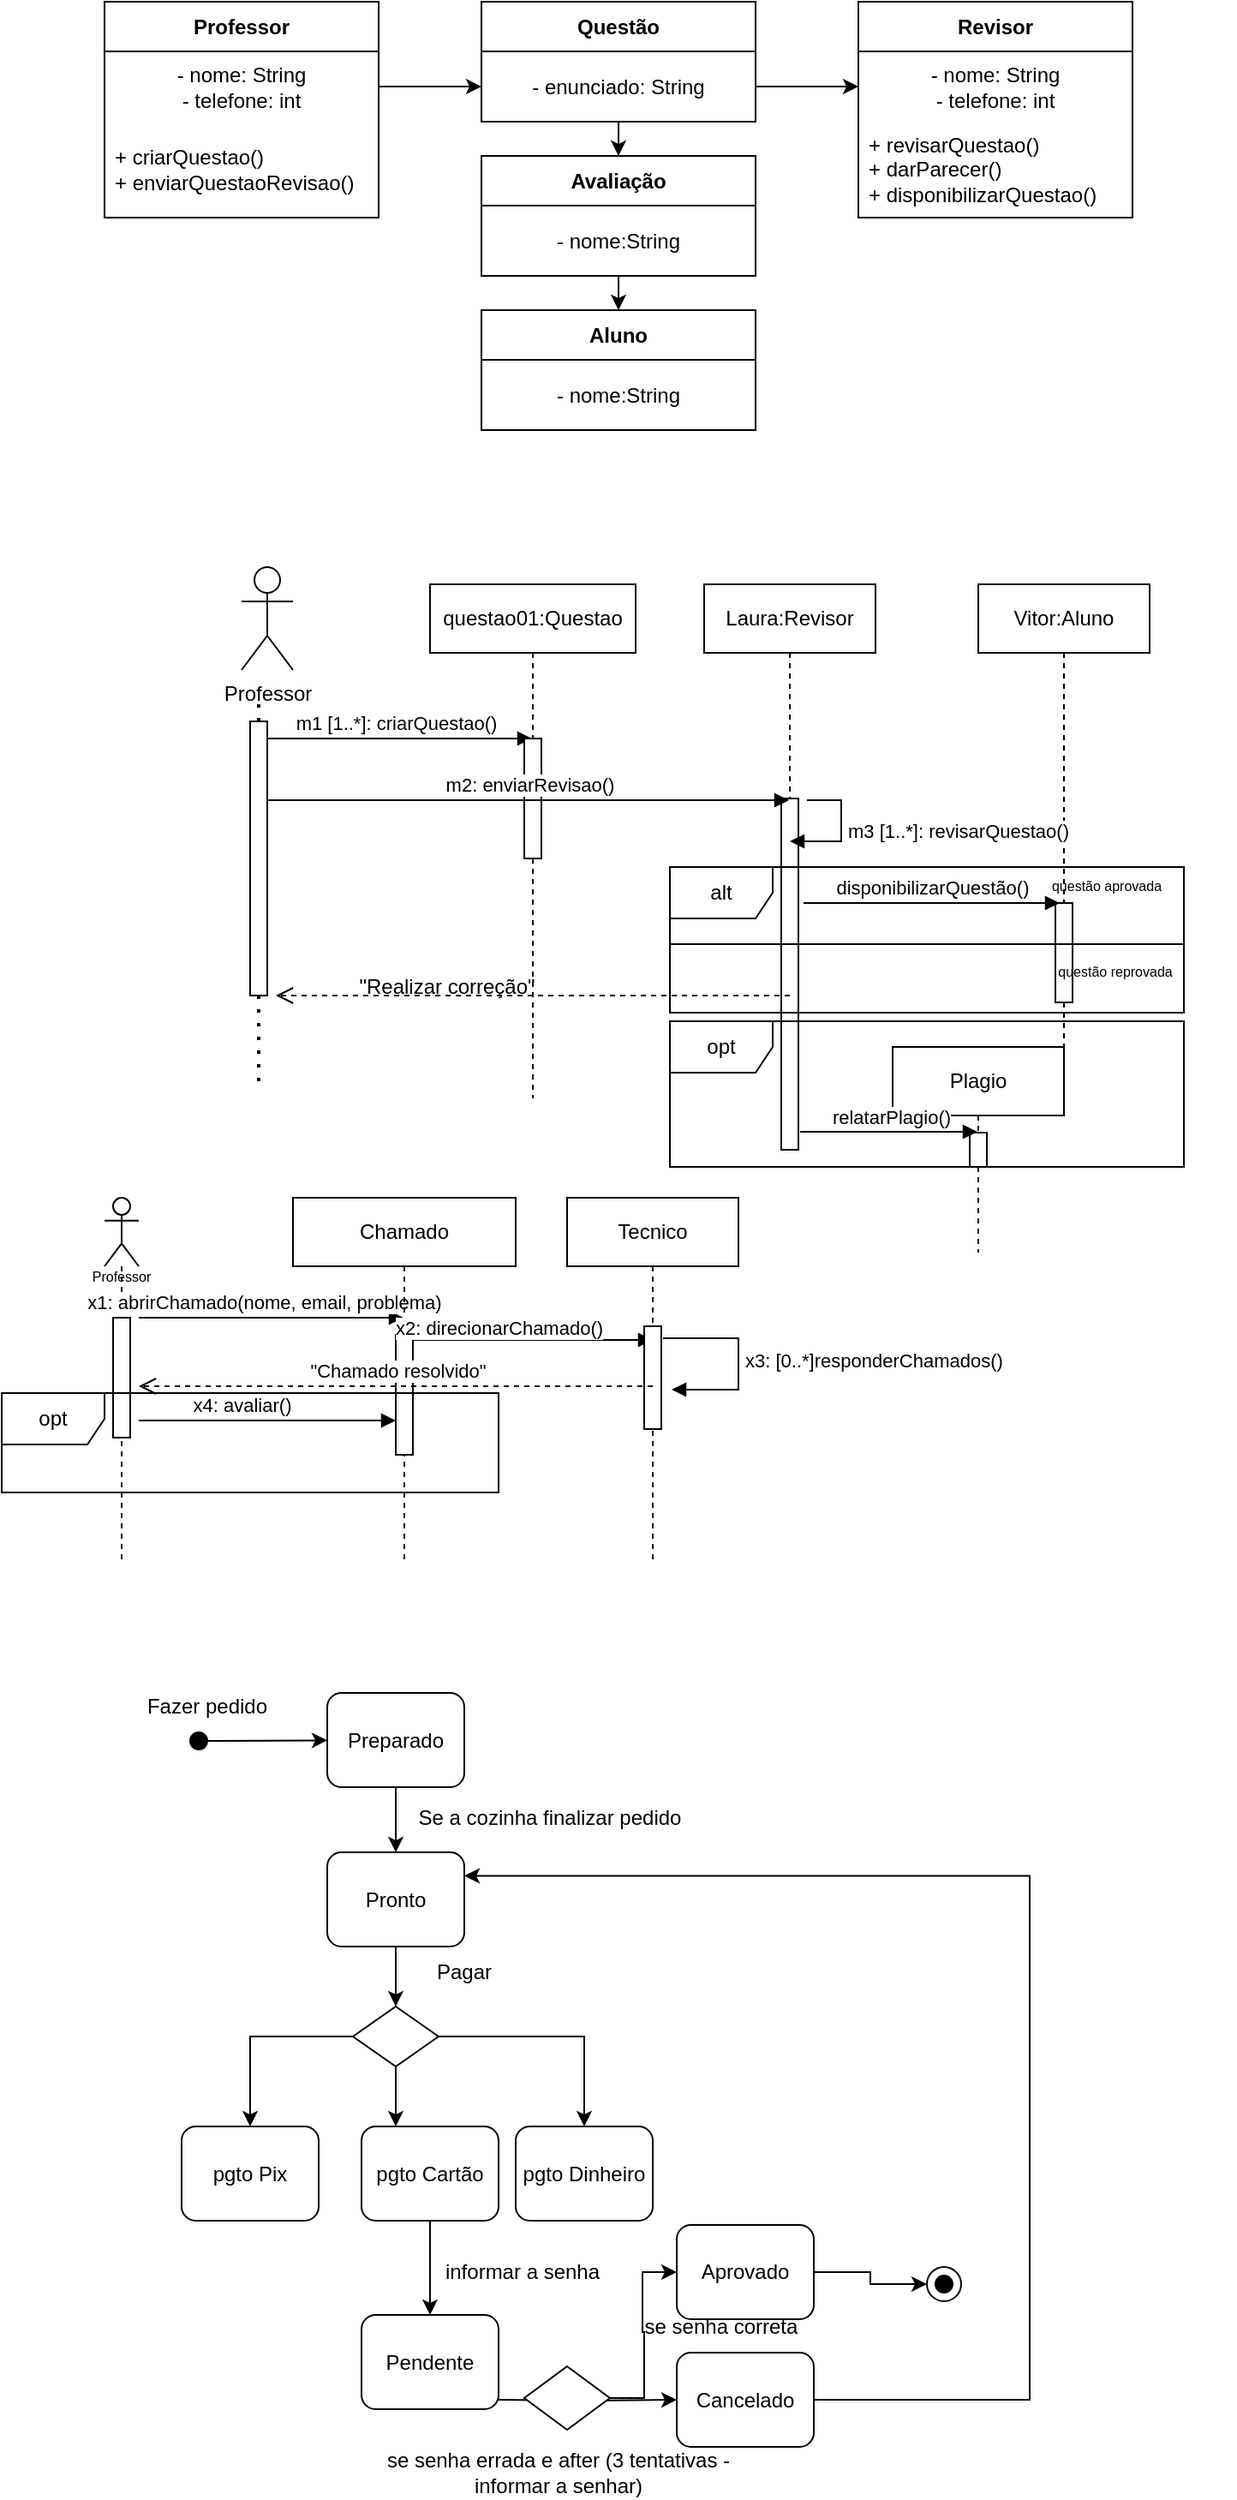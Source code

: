 <mxfile version="24.5.4" type="google">
  <diagram name="Page-1" id="ifAHWXZptBg4iVjsDY_t">
    <mxGraphModel grid="1" page="1" gridSize="10" guides="1" tooltips="1" connect="1" arrows="1" fold="1" pageScale="1" pageWidth="827" pageHeight="1169" math="0" shadow="0">
      <root>
        <mxCell id="0" />
        <mxCell id="1" parent="0" />
        <mxCell id="6pSKoHesfo0pVwmB52lb-1" value="Professor" style="shape=umlActor;verticalLabelPosition=bottom;verticalAlign=top;html=1;outlineConnect=0;" vertex="1" parent="1">
          <mxGeometry x="160" y="60" width="30" height="60" as="geometry" />
        </mxCell>
        <mxCell id="6pSKoHesfo0pVwmB52lb-2" value="m1 [1..*]: criarQuestao()" style="html=1;verticalAlign=bottom;endArrow=block;edgeStyle=elbowEdgeStyle;elbow=vertical;curved=0;rounded=0;" edge="1" parent="1" target="6pSKoHesfo0pVwmB52lb-9">
          <mxGeometry width="80" relative="1" as="geometry">
            <mxPoint x="170" y="160" as="sourcePoint" />
            <mxPoint x="290" y="160" as="targetPoint" />
          </mxGeometry>
        </mxCell>
        <mxCell id="6pSKoHesfo0pVwmB52lb-4" value="" style="endArrow=none;dashed=1;html=1;dashPattern=1 3;strokeWidth=2;rounded=0;" edge="1" parent="1" source="6pSKoHesfo0pVwmB52lb-6">
          <mxGeometry width="50" height="50" relative="1" as="geometry">
            <mxPoint x="170" y="320" as="sourcePoint" />
            <mxPoint x="170" y="140" as="targetPoint" />
          </mxGeometry>
        </mxCell>
        <mxCell id="6pSKoHesfo0pVwmB52lb-7" value="" style="endArrow=none;dashed=1;html=1;dashPattern=1 3;strokeWidth=2;rounded=0;" edge="1" parent="1" target="6pSKoHesfo0pVwmB52lb-6">
          <mxGeometry width="50" height="50" relative="1" as="geometry">
            <mxPoint x="170" y="360" as="sourcePoint" />
            <mxPoint x="170" y="140" as="targetPoint" />
          </mxGeometry>
        </mxCell>
        <mxCell id="6pSKoHesfo0pVwmB52lb-6" value="" style="html=1;points=[];perimeter=orthogonalPerimeter;outlineConnect=0;targetShapes=umlLifeline;portConstraint=eastwest;newEdgeStyle={&quot;edgeStyle&quot;:&quot;elbowEdgeStyle&quot;,&quot;elbow&quot;:&quot;vertical&quot;,&quot;curved&quot;:0,&quot;rounded&quot;:0};" vertex="1" parent="1">
          <mxGeometry x="165" y="150" width="10" height="160" as="geometry" />
        </mxCell>
        <mxCell id="6pSKoHesfo0pVwmB52lb-8" value="Laura:Revisor" style="shape=umlLifeline;perimeter=lifelinePerimeter;whiteSpace=wrap;html=1;container=1;dropTarget=0;collapsible=0;recursiveResize=0;outlineConnect=0;portConstraint=eastwest;newEdgeStyle={&quot;edgeStyle&quot;:&quot;elbowEdgeStyle&quot;,&quot;elbow&quot;:&quot;vertical&quot;,&quot;curved&quot;:0,&quot;rounded&quot;:0};" vertex="1" parent="1">
          <mxGeometry x="430" y="70" width="100" height="330" as="geometry" />
        </mxCell>
        <mxCell id="6pSKoHesfo0pVwmB52lb-11" value="" style="html=1;points=[];perimeter=orthogonalPerimeter;outlineConnect=0;targetShapes=umlLifeline;portConstraint=eastwest;newEdgeStyle={&quot;edgeStyle&quot;:&quot;elbowEdgeStyle&quot;,&quot;elbow&quot;:&quot;vertical&quot;,&quot;curved&quot;:0,&quot;rounded&quot;:0};" vertex="1" parent="6pSKoHesfo0pVwmB52lb-8">
          <mxGeometry x="45" y="125" width="10" height="205" as="geometry" />
        </mxCell>
        <mxCell id="6pSKoHesfo0pVwmB52lb-9" value="questao01:Questao" style="shape=umlLifeline;perimeter=lifelinePerimeter;whiteSpace=wrap;html=1;container=1;dropTarget=0;collapsible=0;recursiveResize=0;outlineConnect=0;portConstraint=eastwest;newEdgeStyle={&quot;edgeStyle&quot;:&quot;elbowEdgeStyle&quot;,&quot;elbow&quot;:&quot;vertical&quot;,&quot;curved&quot;:0,&quot;rounded&quot;:0};" vertex="1" parent="1">
          <mxGeometry x="270" y="70" width="120" height="300" as="geometry" />
        </mxCell>
        <mxCell id="6pSKoHesfo0pVwmB52lb-10" value="" style="html=1;points=[];perimeter=orthogonalPerimeter;outlineConnect=0;targetShapes=umlLifeline;portConstraint=eastwest;newEdgeStyle={&quot;edgeStyle&quot;:&quot;elbowEdgeStyle&quot;,&quot;elbow&quot;:&quot;vertical&quot;,&quot;curved&quot;:0,&quot;rounded&quot;:0};" vertex="1" parent="6pSKoHesfo0pVwmB52lb-9">
          <mxGeometry x="55" y="90" width="10" height="70" as="geometry" />
        </mxCell>
        <mxCell id="6pSKoHesfo0pVwmB52lb-5" value="m2: enviarRevisao()" style="html=1;verticalAlign=bottom;endArrow=block;edgeStyle=elbowEdgeStyle;elbow=vertical;curved=0;rounded=0;" edge="1" parent="1">
          <mxGeometry width="80" relative="1" as="geometry">
            <mxPoint x="175" y="196" as="sourcePoint" />
            <mxPoint x="479.5" y="196" as="targetPoint" />
          </mxGeometry>
        </mxCell>
        <mxCell id="6pSKoHesfo0pVwmB52lb-12" value="Vitor:Aluno" style="shape=umlLifeline;perimeter=lifelinePerimeter;whiteSpace=wrap;html=1;container=1;dropTarget=0;collapsible=0;recursiveResize=0;outlineConnect=0;portConstraint=eastwest;newEdgeStyle={&quot;edgeStyle&quot;:&quot;elbowEdgeStyle&quot;,&quot;elbow&quot;:&quot;vertical&quot;,&quot;curved&quot;:0,&quot;rounded&quot;:0};" vertex="1" parent="1">
          <mxGeometry x="590" y="70" width="100" height="300" as="geometry" />
        </mxCell>
        <mxCell id="6pSKoHesfo0pVwmB52lb-13" value="" style="html=1;points=[];perimeter=orthogonalPerimeter;outlineConnect=0;targetShapes=umlLifeline;portConstraint=eastwest;newEdgeStyle={&quot;edgeStyle&quot;:&quot;elbowEdgeStyle&quot;,&quot;elbow&quot;:&quot;vertical&quot;,&quot;curved&quot;:0,&quot;rounded&quot;:0};" vertex="1" parent="6pSKoHesfo0pVwmB52lb-12">
          <mxGeometry x="45" y="186" width="10" height="58" as="geometry" />
        </mxCell>
        <mxCell id="6pSKoHesfo0pVwmB52lb-14" value="disponibilizarQuestão()" style="html=1;verticalAlign=bottom;endArrow=block;edgeStyle=elbowEdgeStyle;elbow=vertical;curved=0;rounded=0;" edge="1" parent="1">
          <mxGeometry width="80" relative="1" as="geometry">
            <mxPoint x="488" y="256" as="sourcePoint" />
            <mxPoint x="637.5" y="256" as="targetPoint" />
            <Array as="points">
              <mxPoint x="568" y="256" />
            </Array>
          </mxGeometry>
        </mxCell>
        <mxCell id="6pSKoHesfo0pVwmB52lb-15" value="alt" style="shape=umlFrame;whiteSpace=wrap;html=1;pointerEvents=0;" vertex="1" parent="1">
          <mxGeometry x="410" y="235" width="300" height="85" as="geometry" />
        </mxCell>
        <mxCell id="6pSKoHesfo0pVwmB52lb-18" value="" style="endArrow=none;html=1;rounded=0;" edge="1" parent="1">
          <mxGeometry width="50" height="50" relative="1" as="geometry">
            <mxPoint x="410" y="280" as="sourcePoint" />
            <mxPoint x="710" y="280" as="targetPoint" />
          </mxGeometry>
        </mxCell>
        <mxCell id="6pSKoHesfo0pVwmB52lb-21" value="&lt;font style=&quot;font-size: 8px;&quot;&gt;questão aprovada&lt;/font&gt;" style="text;html=1;strokeColor=none;fillColor=none;align=center;verticalAlign=middle;whiteSpace=wrap;rounded=0;" vertex="1" parent="1">
          <mxGeometry x="600" y="230" width="130" height="30" as="geometry" />
        </mxCell>
        <mxCell id="6pSKoHesfo0pVwmB52lb-22" value="&lt;font style=&quot;font-size: 8px;&quot;&gt;questão reprovada&lt;/font&gt;" style="text;html=1;strokeColor=none;fillColor=none;align=center;verticalAlign=middle;whiteSpace=wrap;rounded=0;" vertex="1" parent="1">
          <mxGeometry x="600" y="280" width="140" height="30" as="geometry" />
        </mxCell>
        <mxCell id="6pSKoHesfo0pVwmB52lb-25" value="&quot;Realizar correção&quot;" style="text;html=1;strokeColor=none;fillColor=none;align=center;verticalAlign=middle;whiteSpace=wrap;rounded=0;" vertex="1" parent="1">
          <mxGeometry x="220" y="290" width="120" height="30" as="geometry" />
        </mxCell>
        <mxCell id="6pSKoHesfo0pVwmB52lb-27" value="" style="html=1;verticalAlign=bottom;endArrow=open;dashed=1;endSize=8;edgeStyle=elbowEdgeStyle;elbow=vertical;curved=0;rounded=0;" edge="1" parent="1">
          <mxGeometry relative="1" as="geometry">
            <mxPoint x="480" y="310" as="sourcePoint" />
            <mxPoint x="180" y="310" as="targetPoint" />
          </mxGeometry>
        </mxCell>
        <mxCell id="6pSKoHesfo0pVwmB52lb-33" value="m3 [1..*]: revisarQuestao()" style="html=1;align=left;spacingLeft=2;endArrow=block;rounded=0;edgeStyle=orthogonalEdgeStyle;curved=0;rounded=0;" edge="1" parent="1">
          <mxGeometry x="0.007" relative="1" as="geometry">
            <mxPoint x="490" y="196" as="sourcePoint" />
            <Array as="points">
              <mxPoint x="510" y="196" />
              <mxPoint x="510" y="220" />
              <mxPoint x="485" y="220" />
            </Array>
            <mxPoint x="480" y="220" as="targetPoint" />
            <mxPoint as="offset" />
          </mxGeometry>
        </mxCell>
        <mxCell id="6pSKoHesfo0pVwmB52lb-34" value="" style="shape=umlLifeline;perimeter=lifelinePerimeter;whiteSpace=wrap;html=1;container=1;dropTarget=0;collapsible=0;recursiveResize=0;outlineConnect=0;portConstraint=eastwest;newEdgeStyle={&quot;edgeStyle&quot;:&quot;elbowEdgeStyle&quot;,&quot;elbow&quot;:&quot;vertical&quot;,&quot;curved&quot;:0,&quot;rounded&quot;:0};participant=umlActor;" vertex="1" parent="1">
          <mxGeometry x="80" y="428" width="20" height="212" as="geometry" />
        </mxCell>
        <mxCell id="6pSKoHesfo0pVwmB52lb-43" value="" style="html=1;points=[];perimeter=orthogonalPerimeter;outlineConnect=0;targetShapes=umlLifeline;portConstraint=eastwest;newEdgeStyle={&quot;edgeStyle&quot;:&quot;elbowEdgeStyle&quot;,&quot;elbow&quot;:&quot;vertical&quot;,&quot;curved&quot;:0,&quot;rounded&quot;:0};" vertex="1" parent="6pSKoHesfo0pVwmB52lb-34">
          <mxGeometry x="5" y="70" width="10" height="70" as="geometry" />
        </mxCell>
        <mxCell id="6pSKoHesfo0pVwmB52lb-35" value="&lt;font style=&quot;font-size: 8px;&quot;&gt;Professor&lt;/font&gt;" style="text;html=1;strokeColor=none;fillColor=none;align=center;verticalAlign=middle;whiteSpace=wrap;rounded=0;" vertex="1" parent="1">
          <mxGeometry x="60" y="458" width="60" height="30" as="geometry" />
        </mxCell>
        <mxCell id="6pSKoHesfo0pVwmB52lb-36" value="x1: abrirChamado(nome, email, problema)" style="html=1;verticalAlign=bottom;endArrow=block;edgeStyle=elbowEdgeStyle;elbow=vertical;curved=0;rounded=0;" edge="1" parent="1" target="6pSKoHesfo0pVwmB52lb-37">
          <mxGeometry width="80" relative="1" as="geometry">
            <mxPoint x="110" y="498" as="sourcePoint" />
            <mxPoint x="240" y="498" as="targetPoint" />
            <Array as="points">
              <mxPoint x="100" y="498" />
            </Array>
          </mxGeometry>
        </mxCell>
        <mxCell id="6pSKoHesfo0pVwmB52lb-37" value="Chamado" style="shape=umlLifeline;perimeter=lifelinePerimeter;whiteSpace=wrap;html=1;container=1;dropTarget=0;collapsible=0;recursiveResize=0;outlineConnect=0;portConstraint=eastwest;newEdgeStyle={&quot;edgeStyle&quot;:&quot;elbowEdgeStyle&quot;,&quot;elbow&quot;:&quot;vertical&quot;,&quot;curved&quot;:0,&quot;rounded&quot;:0};" vertex="1" parent="1">
          <mxGeometry x="190" y="428" width="130" height="212" as="geometry" />
        </mxCell>
        <mxCell id="6pSKoHesfo0pVwmB52lb-38" value="" style="html=1;points=[];perimeter=orthogonalPerimeter;outlineConnect=0;targetShapes=umlLifeline;portConstraint=eastwest;newEdgeStyle={&quot;edgeStyle&quot;:&quot;elbowEdgeStyle&quot;,&quot;elbow&quot;:&quot;vertical&quot;,&quot;curved&quot;:0,&quot;rounded&quot;:0};" vertex="1" parent="6pSKoHesfo0pVwmB52lb-37">
          <mxGeometry x="60" y="80" width="10" height="70" as="geometry" />
        </mxCell>
        <mxCell id="6pSKoHesfo0pVwmB52lb-39" value="x2: direcionarChamado()" style="html=1;verticalAlign=bottom;endArrow=block;edgeStyle=elbowEdgeStyle;elbow=vertical;curved=0;rounded=0;" edge="1" parent="1">
          <mxGeometry x="-0.285" y="-2" width="80" relative="1" as="geometry">
            <mxPoint x="260" y="511" as="sourcePoint" />
            <mxPoint x="400" y="511" as="targetPoint" />
            <mxPoint as="offset" />
          </mxGeometry>
        </mxCell>
        <mxCell id="6pSKoHesfo0pVwmB52lb-40" value="Tecnico" style="shape=umlLifeline;perimeter=lifelinePerimeter;whiteSpace=wrap;html=1;container=1;dropTarget=0;collapsible=0;recursiveResize=0;outlineConnect=0;portConstraint=eastwest;newEdgeStyle={&quot;edgeStyle&quot;:&quot;elbowEdgeStyle&quot;,&quot;elbow&quot;:&quot;vertical&quot;,&quot;curved&quot;:0,&quot;rounded&quot;:0};" vertex="1" parent="1">
          <mxGeometry x="350" y="428" width="100" height="212" as="geometry" />
        </mxCell>
        <mxCell id="6pSKoHesfo0pVwmB52lb-41" value="" style="html=1;points=[];perimeter=orthogonalPerimeter;outlineConnect=0;targetShapes=umlLifeline;portConstraint=eastwest;newEdgeStyle={&quot;edgeStyle&quot;:&quot;elbowEdgeStyle&quot;,&quot;elbow&quot;:&quot;vertical&quot;,&quot;curved&quot;:0,&quot;rounded&quot;:0};" vertex="1" parent="6pSKoHesfo0pVwmB52lb-40">
          <mxGeometry x="45" y="75" width="10" height="60" as="geometry" />
        </mxCell>
        <mxCell id="6pSKoHesfo0pVwmB52lb-42" value="&quot;Chamado resolvido&quot;" style="html=1;verticalAlign=bottom;endArrow=open;dashed=1;endSize=8;edgeStyle=elbowEdgeStyle;elbow=vertical;curved=0;rounded=0;" edge="1" parent="1">
          <mxGeometry x="-0.002" relative="1" as="geometry">
            <mxPoint x="400" y="538" as="sourcePoint" />
            <mxPoint x="100" y="538" as="targetPoint" />
            <mxPoint as="offset" />
          </mxGeometry>
        </mxCell>
        <mxCell id="6pSKoHesfo0pVwmB52lb-45" value="x3: [0..*]responderChamados()" style="html=1;align=left;spacingLeft=2;endArrow=block;rounded=0;edgeStyle=orthogonalEdgeStyle;curved=0;rounded=0;" edge="1" parent="1">
          <mxGeometry relative="1" as="geometry">
            <mxPoint x="406" y="510" as="sourcePoint" />
            <Array as="points">
              <mxPoint x="450" y="510" />
              <mxPoint x="450" y="540" />
            </Array>
            <mxPoint x="411" y="540" as="targetPoint" />
          </mxGeometry>
        </mxCell>
        <mxCell id="6pSKoHesfo0pVwmB52lb-46" value="x4: avaliar()" style="html=1;verticalAlign=bottom;endArrow=block;edgeStyle=elbowEdgeStyle;elbow=vertical;curved=0;rounded=0;" edge="1" parent="1" target="6pSKoHesfo0pVwmB52lb-38">
          <mxGeometry width="80" relative="1" as="geometry">
            <mxPoint x="130" y="558" as="sourcePoint" />
            <mxPoint x="210" y="558" as="targetPoint" />
            <Array as="points">
              <mxPoint x="100" y="558" />
            </Array>
            <mxPoint as="offset" />
          </mxGeometry>
        </mxCell>
        <mxCell id="6pSKoHesfo0pVwmB52lb-47" value="Plagio" style="shape=umlLifeline;perimeter=lifelinePerimeter;whiteSpace=wrap;html=1;container=1;dropTarget=0;collapsible=0;recursiveResize=0;outlineConnect=0;portConstraint=eastwest;newEdgeStyle={&quot;edgeStyle&quot;:&quot;elbowEdgeStyle&quot;,&quot;elbow&quot;:&quot;vertical&quot;,&quot;curved&quot;:0,&quot;rounded&quot;:0};" vertex="1" parent="1">
          <mxGeometry x="540" y="340" width="100" height="120" as="geometry" />
        </mxCell>
        <mxCell id="6pSKoHesfo0pVwmB52lb-50" value="" style="html=1;points=[];perimeter=orthogonalPerimeter;outlineConnect=0;targetShapes=umlLifeline;portConstraint=eastwest;newEdgeStyle={&quot;edgeStyle&quot;:&quot;elbowEdgeStyle&quot;,&quot;elbow&quot;:&quot;vertical&quot;,&quot;curved&quot;:0,&quot;rounded&quot;:0};" vertex="1" parent="6pSKoHesfo0pVwmB52lb-47">
          <mxGeometry x="45" y="50" width="10" height="20" as="geometry" />
        </mxCell>
        <mxCell id="6pSKoHesfo0pVwmB52lb-49" value="relatarPlagio()" style="html=1;verticalAlign=bottom;endArrow=block;edgeStyle=elbowEdgeStyle;elbow=vertical;curved=0;rounded=0;" edge="1" parent="1" target="6pSKoHesfo0pVwmB52lb-47">
          <mxGeometry x="0.012" width="80" relative="1" as="geometry">
            <mxPoint x="486" y="389.5" as="sourcePoint" />
            <mxPoint x="566" y="389.5" as="targetPoint" />
            <mxPoint as="offset" />
          </mxGeometry>
        </mxCell>
        <mxCell id="uXQAWXBY9sZFCo0DTRib-1" value="opt" style="shape=umlFrame;whiteSpace=wrap;html=1;pointerEvents=0;" vertex="1" parent="1">
          <mxGeometry x="410" y="325" width="300" height="85" as="geometry" />
        </mxCell>
        <mxCell id="uXQAWXBY9sZFCo0DTRib-2" value="opt" style="shape=umlFrame;whiteSpace=wrap;html=1;pointerEvents=0;" vertex="1" parent="1">
          <mxGeometry x="20" y="542" width="290" height="58" as="geometry" />
        </mxCell>
        <mxCell id="gjUyGhfA4rE1R5JpT3TX-1" value="Professor" style="swimlane;fontStyle=1;align=center;verticalAlign=middle;childLayout=stackLayout;horizontal=1;startSize=29;horizontalStack=0;resizeParent=1;resizeParentMax=0;resizeLast=0;collapsible=0;marginBottom=0;html=1;whiteSpace=wrap;" vertex="1" parent="1">
          <mxGeometry x="80" y="-270" width="160" height="126" as="geometry" />
        </mxCell>
        <mxCell id="gjUyGhfA4rE1R5JpT3TX-2" value="- nome: String&lt;br&gt;- telefone: int" style="text;html=1;strokeColor=none;fillColor=none;align=center;verticalAlign=middle;spacingLeft=4;spacingRight=4;overflow=hidden;rotatable=0;points=[[0,0.5],[1,0.5]];portConstraint=eastwest;whiteSpace=wrap;" vertex="1" parent="gjUyGhfA4rE1R5JpT3TX-1">
          <mxGeometry y="29" width="160" height="41" as="geometry" />
        </mxCell>
        <mxCell id="gjUyGhfA4rE1R5JpT3TX-3" value="+ criarQuestao()&lt;br&gt;+ enviarQuestaoRevisao()" style="text;html=1;strokeColor=none;fillColor=none;align=left;verticalAlign=middle;spacingLeft=4;spacingRight=4;overflow=hidden;rotatable=0;points=[[0,0.5],[1,0.5]];portConstraint=eastwest;whiteSpace=wrap;" vertex="1" parent="gjUyGhfA4rE1R5JpT3TX-1">
          <mxGeometry y="70" width="160" height="56" as="geometry" />
        </mxCell>
        <mxCell id="gjUyGhfA4rE1R5JpT3TX-17" style="edgeStyle=orthogonalEdgeStyle;rounded=0;orthogonalLoop=1;jettySize=auto;html=1;entryX=0.5;entryY=0;entryDx=0;entryDy=0;" edge="1" parent="1" source="gjUyGhfA4rE1R5JpT3TX-4" target="gjUyGhfA4rE1R5JpT3TX-14">
          <mxGeometry relative="1" as="geometry" />
        </mxCell>
        <mxCell id="gjUyGhfA4rE1R5JpT3TX-4" value="Questão" style="swimlane;fontStyle=1;align=center;verticalAlign=middle;childLayout=stackLayout;horizontal=1;startSize=29;horizontalStack=0;resizeParent=1;resizeParentMax=0;resizeLast=0;collapsible=0;marginBottom=0;html=1;whiteSpace=wrap;" vertex="1" parent="1">
          <mxGeometry x="300" y="-270" width="160" height="70" as="geometry" />
        </mxCell>
        <mxCell id="gjUyGhfA4rE1R5JpT3TX-5" value="- enunciado: String" style="text;html=1;strokeColor=none;fillColor=none;align=center;verticalAlign=middle;spacingLeft=4;spacingRight=4;overflow=hidden;rotatable=0;points=[[0,0.5],[1,0.5]];portConstraint=eastwest;whiteSpace=wrap;" vertex="1" parent="gjUyGhfA4rE1R5JpT3TX-4">
          <mxGeometry y="29" width="160" height="41" as="geometry" />
        </mxCell>
        <mxCell id="gjUyGhfA4rE1R5JpT3TX-7" style="edgeStyle=orthogonalEdgeStyle;rounded=0;orthogonalLoop=1;jettySize=auto;html=1;entryX=0;entryY=0.5;entryDx=0;entryDy=0;" edge="1" parent="1" source="gjUyGhfA4rE1R5JpT3TX-2" target="gjUyGhfA4rE1R5JpT3TX-5">
          <mxGeometry relative="1" as="geometry" />
        </mxCell>
        <mxCell id="gjUyGhfA4rE1R5JpT3TX-8" value="Revisor" style="swimlane;fontStyle=1;align=center;verticalAlign=middle;childLayout=stackLayout;horizontal=1;startSize=29;horizontalStack=0;resizeParent=1;resizeParentMax=0;resizeLast=0;collapsible=0;marginBottom=0;html=1;whiteSpace=wrap;" vertex="1" parent="1">
          <mxGeometry x="520" y="-270" width="160" height="126" as="geometry" />
        </mxCell>
        <mxCell id="gjUyGhfA4rE1R5JpT3TX-9" value="- nome: String&lt;br&gt;- telefone: int" style="text;html=1;strokeColor=none;fillColor=none;align=center;verticalAlign=middle;spacingLeft=4;spacingRight=4;overflow=hidden;rotatable=0;points=[[0,0.5],[1,0.5]];portConstraint=eastwest;whiteSpace=wrap;" vertex="1" parent="gjUyGhfA4rE1R5JpT3TX-8">
          <mxGeometry y="29" width="160" height="41" as="geometry" />
        </mxCell>
        <mxCell id="gjUyGhfA4rE1R5JpT3TX-10" value="+ revisarQuestao()&lt;br&gt;+ darParecer()&lt;br&gt;+ disponibilizarQuestao()" style="text;html=1;strokeColor=none;fillColor=none;align=left;verticalAlign=middle;spacingLeft=4;spacingRight=4;overflow=hidden;rotatable=0;points=[[0,0.5],[1,0.5]];portConstraint=eastwest;whiteSpace=wrap;" vertex="1" parent="gjUyGhfA4rE1R5JpT3TX-8">
          <mxGeometry y="70" width="160" height="56" as="geometry" />
        </mxCell>
        <mxCell id="gjUyGhfA4rE1R5JpT3TX-11" style="edgeStyle=orthogonalEdgeStyle;rounded=0;orthogonalLoop=1;jettySize=auto;html=1;entryX=0;entryY=0.5;entryDx=0;entryDy=0;" edge="1" parent="1" source="gjUyGhfA4rE1R5JpT3TX-5" target="gjUyGhfA4rE1R5JpT3TX-9">
          <mxGeometry relative="1" as="geometry" />
        </mxCell>
        <mxCell id="gjUyGhfA4rE1R5JpT3TX-12" value="Aluno" style="swimlane;fontStyle=1;align=center;verticalAlign=middle;childLayout=stackLayout;horizontal=1;startSize=29;horizontalStack=0;resizeParent=1;resizeParentMax=0;resizeLast=0;collapsible=0;marginBottom=0;html=1;whiteSpace=wrap;" vertex="1" parent="1">
          <mxGeometry x="300" y="-90" width="160" height="70" as="geometry" />
        </mxCell>
        <mxCell id="gjUyGhfA4rE1R5JpT3TX-13" value="- nome:String" style="text;html=1;strokeColor=none;fillColor=none;align=center;verticalAlign=middle;spacingLeft=4;spacingRight=4;overflow=hidden;rotatable=0;points=[[0,0.5],[1,0.5]];portConstraint=eastwest;whiteSpace=wrap;" vertex="1" parent="gjUyGhfA4rE1R5JpT3TX-12">
          <mxGeometry y="29" width="160" height="41" as="geometry" />
        </mxCell>
        <mxCell id="gjUyGhfA4rE1R5JpT3TX-16" style="edgeStyle=orthogonalEdgeStyle;rounded=0;orthogonalLoop=1;jettySize=auto;html=1;entryX=0.5;entryY=0;entryDx=0;entryDy=0;" edge="1" parent="1" source="gjUyGhfA4rE1R5JpT3TX-14" target="gjUyGhfA4rE1R5JpT3TX-12">
          <mxGeometry relative="1" as="geometry" />
        </mxCell>
        <mxCell id="gjUyGhfA4rE1R5JpT3TX-14" value="Avaliação" style="swimlane;fontStyle=1;align=center;verticalAlign=middle;childLayout=stackLayout;horizontal=1;startSize=29;horizontalStack=0;resizeParent=1;resizeParentMax=0;resizeLast=0;collapsible=0;marginBottom=0;html=1;whiteSpace=wrap;" vertex="1" parent="1">
          <mxGeometry x="300" y="-180" width="160" height="70" as="geometry" />
        </mxCell>
        <mxCell id="gjUyGhfA4rE1R5JpT3TX-15" value="- nome:String" style="text;html=1;strokeColor=none;fillColor=none;align=center;verticalAlign=middle;spacingLeft=4;spacingRight=4;overflow=hidden;rotatable=0;points=[[0,0.5],[1,0.5]];portConstraint=eastwest;whiteSpace=wrap;" vertex="1" parent="gjUyGhfA4rE1R5JpT3TX-14">
          <mxGeometry y="29" width="160" height="41" as="geometry" />
        </mxCell>
        <mxCell id="qd8vkUIh7FAaJQO1GOL7-1" value="" style="ellipse;whiteSpace=wrap;html=1;fillColor=#000000;" vertex="1" parent="1">
          <mxGeometry x="130" y="740" width="10" height="10" as="geometry" />
        </mxCell>
        <mxCell id="qd8vkUIh7FAaJQO1GOL7-9" style="edgeStyle=orthogonalEdgeStyle;rounded=0;orthogonalLoop=1;jettySize=auto;html=1;entryX=0.5;entryY=0;entryDx=0;entryDy=0;" edge="1" parent="1" source="qd8vkUIh7FAaJQO1GOL7-4" target="qd8vkUIh7FAaJQO1GOL7-8">
          <mxGeometry relative="1" as="geometry" />
        </mxCell>
        <mxCell id="qd8vkUIh7FAaJQO1GOL7-4" value="Preparado" style="rounded=1;whiteSpace=wrap;html=1;" vertex="1" parent="1">
          <mxGeometry x="210" y="717" width="80" height="55" as="geometry" />
        </mxCell>
        <mxCell id="qd8vkUIh7FAaJQO1GOL7-5" value="" style="endArrow=classic;html=1;rounded=0;exitX=1;exitY=0.5;exitDx=0;exitDy=0;" edge="1" parent="1" source="qd8vkUIh7FAaJQO1GOL7-1" target="qd8vkUIh7FAaJQO1GOL7-4">
          <mxGeometry width="50" height="50" relative="1" as="geometry">
            <mxPoint x="380" y="870" as="sourcePoint" />
            <mxPoint x="430" y="820" as="targetPoint" />
          </mxGeometry>
        </mxCell>
        <mxCell id="qd8vkUIh7FAaJQO1GOL7-6" value="Fazer pedido" style="text;html=1;align=center;verticalAlign=middle;whiteSpace=wrap;rounded=0;" vertex="1" parent="1">
          <mxGeometry x="80" y="710" width="120" height="30" as="geometry" />
        </mxCell>
        <mxCell id="qd8vkUIh7FAaJQO1GOL7-12" style="edgeStyle=orthogonalEdgeStyle;rounded=0;orthogonalLoop=1;jettySize=auto;html=1;entryX=0.5;entryY=0;entryDx=0;entryDy=0;" edge="1" parent="1" source="qd8vkUIh7FAaJQO1GOL7-8">
          <mxGeometry relative="1" as="geometry">
            <mxPoint x="250" y="900" as="targetPoint" />
          </mxGeometry>
        </mxCell>
        <mxCell id="qd8vkUIh7FAaJQO1GOL7-8" value="Pronto" style="rounded=1;whiteSpace=wrap;html=1;" vertex="1" parent="1">
          <mxGeometry x="210" y="810" width="80" height="55" as="geometry" />
        </mxCell>
        <mxCell id="qd8vkUIh7FAaJQO1GOL7-10" value="Se a cozinha finalizar pedido" style="text;html=1;align=center;verticalAlign=middle;whiteSpace=wrap;rounded=0;" vertex="1" parent="1">
          <mxGeometry x="250" y="775" width="180" height="30" as="geometry" />
        </mxCell>
        <mxCell id="qd8vkUIh7FAaJQO1GOL7-14" value="Pagar" style="text;html=1;align=center;verticalAlign=middle;whiteSpace=wrap;rounded=0;" vertex="1" parent="1">
          <mxGeometry x="200" y="865" width="180" height="30" as="geometry" />
        </mxCell>
        <mxCell id="qd8vkUIh7FAaJQO1GOL7-19" style="edgeStyle=orthogonalEdgeStyle;rounded=0;orthogonalLoop=1;jettySize=auto;html=1;entryX=0.5;entryY=0;entryDx=0;entryDy=0;" edge="1" parent="1" source="qd8vkUIh7FAaJQO1GOL7-15" target="qd8vkUIh7FAaJQO1GOL7-16">
          <mxGeometry relative="1" as="geometry" />
        </mxCell>
        <mxCell id="qd8vkUIh7FAaJQO1GOL7-20" style="edgeStyle=orthogonalEdgeStyle;rounded=0;orthogonalLoop=1;jettySize=auto;html=1;entryX=0.25;entryY=0;entryDx=0;entryDy=0;" edge="1" parent="1" source="qd8vkUIh7FAaJQO1GOL7-15" target="qd8vkUIh7FAaJQO1GOL7-17">
          <mxGeometry relative="1" as="geometry" />
        </mxCell>
        <mxCell id="qd8vkUIh7FAaJQO1GOL7-21" style="edgeStyle=orthogonalEdgeStyle;rounded=0;orthogonalLoop=1;jettySize=auto;html=1;entryX=0.5;entryY=0;entryDx=0;entryDy=0;" edge="1" parent="1" source="qd8vkUIh7FAaJQO1GOL7-15" target="qd8vkUIh7FAaJQO1GOL7-18">
          <mxGeometry relative="1" as="geometry" />
        </mxCell>
        <mxCell id="qd8vkUIh7FAaJQO1GOL7-15" value="" style="rhombus;whiteSpace=wrap;html=1;" vertex="1" parent="1">
          <mxGeometry x="225" y="900" width="50" height="35" as="geometry" />
        </mxCell>
        <mxCell id="qd8vkUIh7FAaJQO1GOL7-16" value="pgto Pix" style="rounded=1;whiteSpace=wrap;html=1;" vertex="1" parent="1">
          <mxGeometry x="125" y="970" width="80" height="55" as="geometry" />
        </mxCell>
        <mxCell id="qd8vkUIh7FAaJQO1GOL7-24" style="edgeStyle=orthogonalEdgeStyle;rounded=0;orthogonalLoop=1;jettySize=auto;html=1;entryX=0.5;entryY=0;entryDx=0;entryDy=0;" edge="1" parent="1" source="qd8vkUIh7FAaJQO1GOL7-17" target="qd8vkUIh7FAaJQO1GOL7-23">
          <mxGeometry relative="1" as="geometry" />
        </mxCell>
        <mxCell id="qd8vkUIh7FAaJQO1GOL7-17" value="pgto Cartão" style="rounded=1;whiteSpace=wrap;html=1;" vertex="1" parent="1">
          <mxGeometry x="230" y="970" width="80" height="55" as="geometry" />
        </mxCell>
        <mxCell id="qd8vkUIh7FAaJQO1GOL7-18" value="pgto Dinheiro" style="rounded=1;whiteSpace=wrap;html=1;" vertex="1" parent="1">
          <mxGeometry x="320" y="970" width="80" height="55" as="geometry" />
        </mxCell>
        <mxCell id="qd8vkUIh7FAaJQO1GOL7-27" style="edgeStyle=orthogonalEdgeStyle;rounded=0;orthogonalLoop=1;jettySize=auto;html=1;entryX=0;entryY=0.5;entryDx=0;entryDy=0;" edge="1" parent="1" target="qd8vkUIh7FAaJQO1GOL7-26">
          <mxGeometry relative="1" as="geometry">
            <mxPoint x="310" y="1129.5" as="sourcePoint" />
          </mxGeometry>
        </mxCell>
        <mxCell id="qd8vkUIh7FAaJQO1GOL7-23" value="Pendente" style="rounded=1;whiteSpace=wrap;html=1;" vertex="1" parent="1">
          <mxGeometry x="230" y="1080" width="80" height="55" as="geometry" />
        </mxCell>
        <mxCell id="qd8vkUIh7FAaJQO1GOL7-25" value="informar a senha" style="text;html=1;align=center;verticalAlign=middle;whiteSpace=wrap;rounded=0;" vertex="1" parent="1">
          <mxGeometry x="234" y="1040" width="180" height="30" as="geometry" />
        </mxCell>
        <mxCell id="qd8vkUIh7FAaJQO1GOL7-36" style="edgeStyle=orthogonalEdgeStyle;rounded=0;orthogonalLoop=1;jettySize=auto;html=1;entryX=1;entryY=0.25;entryDx=0;entryDy=0;" edge="1" parent="1" source="qd8vkUIh7FAaJQO1GOL7-26" target="qd8vkUIh7FAaJQO1GOL7-8">
          <mxGeometry relative="1" as="geometry">
            <Array as="points">
              <mxPoint x="620" y="1130" />
              <mxPoint x="620" y="824" />
            </Array>
          </mxGeometry>
        </mxCell>
        <mxCell id="qd8vkUIh7FAaJQO1GOL7-26" value="Cancelado" style="rounded=1;whiteSpace=wrap;html=1;" vertex="1" parent="1">
          <mxGeometry x="414" y="1102" width="80" height="55" as="geometry" />
        </mxCell>
        <mxCell id="qd8vkUIh7FAaJQO1GOL7-28" value="se senha errada e after (3 tentativas - informar a senhar)" style="text;html=1;align=center;verticalAlign=middle;whiteSpace=wrap;rounded=0;" vertex="1" parent="1">
          <mxGeometry x="225" y="1157" width="240" height="30" as="geometry" />
        </mxCell>
        <mxCell id="qd8vkUIh7FAaJQO1GOL7-35" style="edgeStyle=orthogonalEdgeStyle;rounded=0;orthogonalLoop=1;jettySize=auto;html=1;entryX=0;entryY=0.5;entryDx=0;entryDy=0;" edge="1" parent="1" source="qd8vkUIh7FAaJQO1GOL7-29" target="qd8vkUIh7FAaJQO1GOL7-33">
          <mxGeometry relative="1" as="geometry" />
        </mxCell>
        <mxCell id="qd8vkUIh7FAaJQO1GOL7-29" value="Aprovado" style="rounded=1;whiteSpace=wrap;html=1;" vertex="1" parent="1">
          <mxGeometry x="414" y="1027.5" width="80" height="55" as="geometry" />
        </mxCell>
        <mxCell id="qd8vkUIh7FAaJQO1GOL7-31" style="edgeStyle=orthogonalEdgeStyle;rounded=0;orthogonalLoop=1;jettySize=auto;html=1;entryX=0;entryY=0.5;entryDx=0;entryDy=0;" edge="1" parent="1" source="qd8vkUIh7FAaJQO1GOL7-30" target="qd8vkUIh7FAaJQO1GOL7-29">
          <mxGeometry relative="1" as="geometry" />
        </mxCell>
        <mxCell id="qd8vkUIh7FAaJQO1GOL7-30" value="" style="rhombus;whiteSpace=wrap;html=1;" vertex="1" parent="1">
          <mxGeometry x="325" y="1110" width="50" height="37" as="geometry" />
        </mxCell>
        <mxCell id="qd8vkUIh7FAaJQO1GOL7-32" value="se senha correta" style="text;html=1;align=center;verticalAlign=middle;whiteSpace=wrap;rounded=0;" vertex="1" parent="1">
          <mxGeometry x="350" y="1072" width="180" height="30" as="geometry" />
        </mxCell>
        <mxCell id="qd8vkUIh7FAaJQO1GOL7-33" value="" style="ellipse;whiteSpace=wrap;html=1;fillColor=#FFFFFF;" vertex="1" parent="1">
          <mxGeometry x="560" y="1052" width="20" height="20" as="geometry" />
        </mxCell>
        <mxCell id="qd8vkUIh7FAaJQO1GOL7-34" value="" style="ellipse;whiteSpace=wrap;html=1;fillColor=#000000;" vertex="1" parent="1">
          <mxGeometry x="565" y="1057" width="10" height="10" as="geometry" />
        </mxCell>
      </root>
    </mxGraphModel>
  </diagram>
</mxfile>
